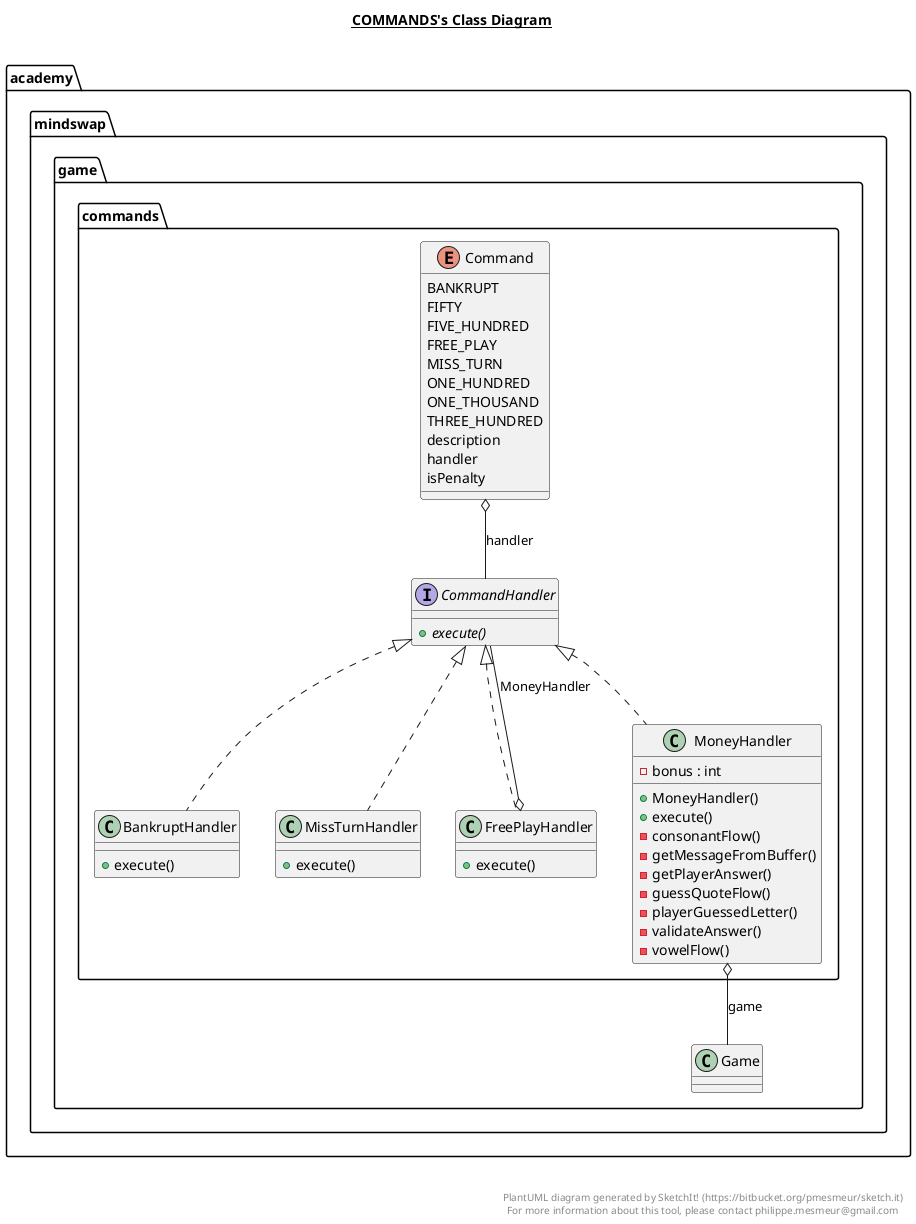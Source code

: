 @startuml

title __COMMANDS's Class Diagram__\n

  namespace academy.mindswap {
    namespace game {
      namespace commands {
        class academy.mindswap.game.commands.BankruptHandler {
            + execute()
        }
      }
    }
  }
  

  namespace academy.mindswap {
    namespace game {
      namespace commands {
        enum Command {
          BANKRUPT
          FIFTY
          FIVE_HUNDRED
          FREE_PLAY
          MISS_TURN
          ONE_HUNDRED
          ONE_THOUSAND
          THREE_HUNDRED
          description
          handler
          isPenalty
        }
      }
    }
  }
  

  namespace academy.mindswap {
    namespace game {
      namespace commands {
        interface academy.mindswap.game.commands.CommandHandler {
            {abstract} + execute()
        }
      }
    }
  }
  

  namespace academy.mindswap {
    namespace game {
      namespace commands {
        class academy.mindswap.game.commands.FreePlayHandler {
            + execute()
        }
      }
    }
  }
  

  namespace academy.mindswap {
    namespace game {
      namespace commands {
        class academy.mindswap.game.commands.MissTurnHandler {
            + execute()
        }
      }
    }
  }
  

  namespace academy.mindswap {
    namespace game {
      namespace commands {
        class academy.mindswap.game.commands.MoneyHandler {
            - bonus : int
            + MoneyHandler()
            + execute()
            - consonantFlow()
            - getMessageFromBuffer()
            - getPlayerAnswer()
            - guessQuoteFlow()
            - playerGuessedLetter()
            - validateAnswer()
            - vowelFlow()
        }
      }
    }
  }
  

  academy.mindswap.game.commands.BankruptHandler .up.|> academy.mindswap.game.commands.CommandHandler
  academy.mindswap.game.commands.Command o-- academy.mindswap.game.commands.CommandHandler : handler
  academy.mindswap.game.commands.FreePlayHandler .up.|> academy.mindswap.game.commands.CommandHandler
  academy.mindswap.game.commands.FreePlayHandler o-- academy.mindswap.game.commands.CommandHandler : MoneyHandler
  academy.mindswap.game.commands.MissTurnHandler .up.|> academy.mindswap.game.commands.CommandHandler
  academy.mindswap.game.commands.MoneyHandler .up.|> academy.mindswap.game.commands.CommandHandler
  academy.mindswap.game.commands.MoneyHandler o-- academy.mindswap.game.Game : game
  academy.mindswap.game.commands.MoneyHandler o-- academy.mindswap.game.Game.PlayerHandler : playerHandler


right footer


PlantUML diagram generated by SketchIt! (https://bitbucket.org/pmesmeur/sketch.it)
For more information about this tool, please contact philippe.mesmeur@gmail.com
endfooter

@enduml
